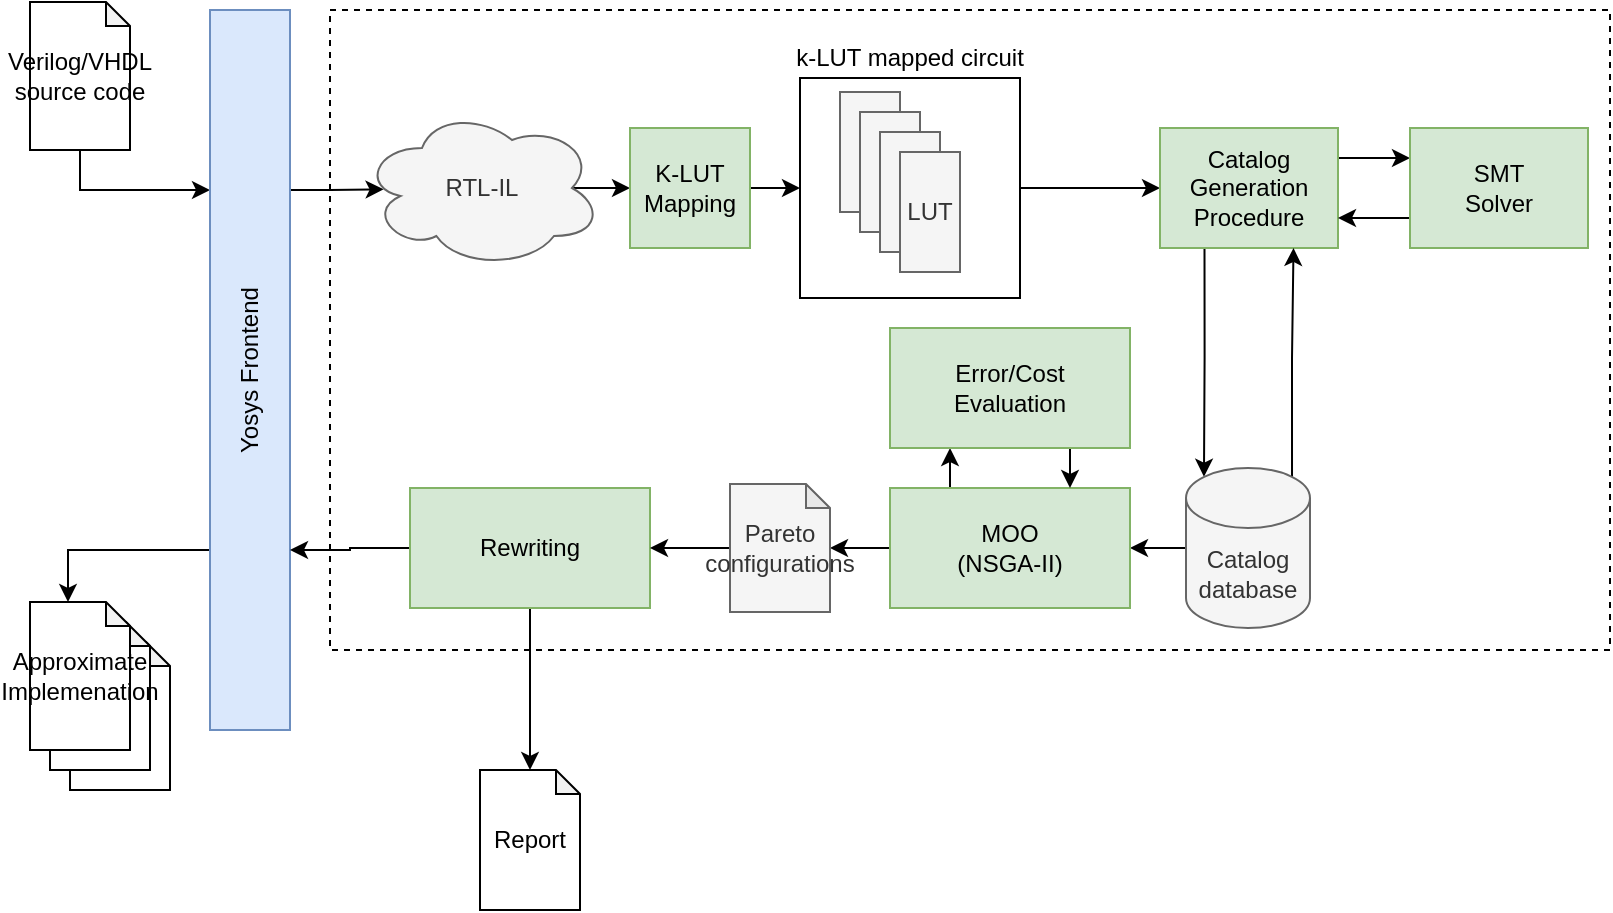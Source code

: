 <mxfile version="14.8.5" type="device"><diagram id="5FeCFUO3v3l09DZkPMUC" name="Page-1"><mxGraphModel dx="1185" dy="613" grid="1" gridSize="10" guides="1" tooltips="1" connect="1" arrows="1" fold="1" page="1" pageScale="1" pageWidth="1169" pageHeight="827" math="0" shadow="0"><root><mxCell id="0"/><mxCell id="1" parent="0"/><mxCell id="UlP5iMAtXiWyB8ZmyHxi-58" value="" style="shape=note;whiteSpace=wrap;html=1;backgroundOutline=1;darkOpacity=0.05;size=12;" vertex="1" parent="1"><mxGeometry x="110" y="396" width="50" height="74" as="geometry"/></mxCell><mxCell id="UlP5iMAtXiWyB8ZmyHxi-57" value="" style="shape=note;whiteSpace=wrap;html=1;backgroundOutline=1;darkOpacity=0.05;size=12;" vertex="1" parent="1"><mxGeometry x="100" y="386" width="50" height="74" as="geometry"/></mxCell><mxCell id="UlP5iMAtXiWyB8ZmyHxi-13" value="" style="rounded=0;whiteSpace=wrap;html=1;fillColor=none;" vertex="1" parent="1"><mxGeometry x="475" y="114" width="110" height="110" as="geometry"/></mxCell><mxCell id="UlP5iMAtXiWyB8ZmyHxi-6" style="edgeStyle=orthogonalEdgeStyle;rounded=0;orthogonalLoop=1;jettySize=auto;html=1;entryX=1;entryY=0.75;entryDx=0;entryDy=0;exitX=0.5;exitY=1;exitDx=0;exitDy=0;exitPerimeter=0;" edge="1" parent="1" source="UlP5iMAtXiWyB8ZmyHxi-2" target="UlP5iMAtXiWyB8ZmyHxi-3"><mxGeometry relative="1" as="geometry"/></mxCell><mxCell id="UlP5iMAtXiWyB8ZmyHxi-2" value="Verilog/VHDL&lt;br&gt;source code" style="shape=note;whiteSpace=wrap;html=1;backgroundOutline=1;darkOpacity=0.05;size=12;" vertex="1" parent="1"><mxGeometry x="90" y="76" width="50" height="74" as="geometry"/></mxCell><mxCell id="UlP5iMAtXiWyB8ZmyHxi-5" style="edgeStyle=orthogonalEdgeStyle;rounded=0;orthogonalLoop=1;jettySize=auto;html=1;exitX=0;exitY=0.75;exitDx=0;exitDy=0;entryX=0.09;entryY=0.508;entryDx=0;entryDy=0;entryPerimeter=0;" edge="1" parent="1" source="UlP5iMAtXiWyB8ZmyHxi-3" target="UlP5iMAtXiWyB8ZmyHxi-4"><mxGeometry relative="1" as="geometry"><mxPoint x="260" y="160.0" as="sourcePoint"/><mxPoint x="310" y="170" as="targetPoint"/></mxGeometry></mxCell><mxCell id="UlP5iMAtXiWyB8ZmyHxi-32" style="edgeStyle=orthogonalEdgeStyle;rounded=0;orthogonalLoop=1;jettySize=auto;html=1;exitX=1;exitY=0.25;exitDx=0;exitDy=0;entryX=0;entryY=0;entryDx=19;entryDy=0;entryPerimeter=0;" edge="1" parent="1" source="UlP5iMAtXiWyB8ZmyHxi-3" target="UlP5iMAtXiWyB8ZmyHxi-54"><mxGeometry relative="1" as="geometry"><mxPoint x="130" y="350" as="targetPoint"/></mxGeometry></mxCell><mxCell id="UlP5iMAtXiWyB8ZmyHxi-3" value="Yosys Frontend" style="rounded=0;whiteSpace=wrap;html=1;direction=west;horizontal=0;fillColor=#dae8fc;strokeColor=#6c8ebf;" vertex="1" parent="1"><mxGeometry x="180" y="80" width="40" height="360" as="geometry"/></mxCell><mxCell id="UlP5iMAtXiWyB8ZmyHxi-8" style="edgeStyle=orthogonalEdgeStyle;rounded=0;orthogonalLoop=1;jettySize=auto;html=1;exitX=0.875;exitY=0.5;exitDx=0;exitDy=0;exitPerimeter=0;entryX=0;entryY=0.5;entryDx=0;entryDy=0;" edge="1" parent="1" source="UlP5iMAtXiWyB8ZmyHxi-4" target="UlP5iMAtXiWyB8ZmyHxi-7"><mxGeometry relative="1" as="geometry"/></mxCell><mxCell id="UlP5iMAtXiWyB8ZmyHxi-4" value="RTL-IL" style="ellipse;shape=cloud;whiteSpace=wrap;html=1;fillColor=#f5f5f5;strokeColor=#666666;fontColor=#333333;" vertex="1" parent="1"><mxGeometry x="256" y="129" width="120" height="80" as="geometry"/></mxCell><mxCell id="UlP5iMAtXiWyB8ZmyHxi-15" style="edgeStyle=orthogonalEdgeStyle;rounded=0;orthogonalLoop=1;jettySize=auto;html=1;exitX=1;exitY=0.5;exitDx=0;exitDy=0;entryX=0;entryY=0.5;entryDx=0;entryDy=0;" edge="1" parent="1" source="UlP5iMAtXiWyB8ZmyHxi-7" target="UlP5iMAtXiWyB8ZmyHxi-13"><mxGeometry relative="1" as="geometry"/></mxCell><mxCell id="UlP5iMAtXiWyB8ZmyHxi-7" value="K-LUT&lt;br&gt;Mapping" style="rounded=0;whiteSpace=wrap;html=1;fillColor=#d5e8d4;strokeColor=#82b366;" vertex="1" parent="1"><mxGeometry x="390" y="139" width="60" height="60" as="geometry"/></mxCell><mxCell id="UlP5iMAtXiWyB8ZmyHxi-9" value="" style="rounded=0;whiteSpace=wrap;html=1;fillColor=#f5f5f5;strokeColor=#666666;fontColor=#333333;" vertex="1" parent="1"><mxGeometry x="495" y="121" width="30" height="60" as="geometry"/></mxCell><mxCell id="UlP5iMAtXiWyB8ZmyHxi-10" value="" style="rounded=0;whiteSpace=wrap;html=1;fillColor=#f5f5f5;strokeColor=#666666;fontColor=#333333;" vertex="1" parent="1"><mxGeometry x="505" y="131" width="30" height="60" as="geometry"/></mxCell><mxCell id="UlP5iMAtXiWyB8ZmyHxi-11" value="" style="rounded=0;whiteSpace=wrap;html=1;fillColor=#f5f5f5;strokeColor=#666666;fontColor=#333333;" vertex="1" parent="1"><mxGeometry x="515" y="141" width="30" height="60" as="geometry"/></mxCell><mxCell id="UlP5iMAtXiWyB8ZmyHxi-12" value="LUT" style="rounded=0;whiteSpace=wrap;html=1;fillColor=#f5f5f5;strokeColor=#666666;fontColor=#333333;" vertex="1" parent="1"><mxGeometry x="525" y="151" width="30" height="60" as="geometry"/></mxCell><mxCell id="UlP5iMAtXiWyB8ZmyHxi-27" style="edgeStyle=orthogonalEdgeStyle;rounded=0;orthogonalLoop=1;jettySize=auto;html=1;exitX=1;exitY=0.5;exitDx=0;exitDy=0;entryX=0;entryY=0.5;entryDx=0;entryDy=0;" edge="1" parent="1" source="UlP5iMAtXiWyB8ZmyHxi-13" target="UlP5iMAtXiWyB8ZmyHxi-16"><mxGeometry relative="1" as="geometry"/></mxCell><mxCell id="UlP5iMAtXiWyB8ZmyHxi-14" value="k-LUT mapped circuit" style="text;html=1;strokeColor=none;fillColor=none;align=center;verticalAlign=middle;whiteSpace=wrap;rounded=0;" vertex="1" parent="1"><mxGeometry x="460" y="94" width="140" height="20" as="geometry"/></mxCell><mxCell id="UlP5iMAtXiWyB8ZmyHxi-38" style="edgeStyle=orthogonalEdgeStyle;rounded=0;orthogonalLoop=1;jettySize=auto;html=1;exitX=0.25;exitY=1;exitDx=0;exitDy=0;entryX=0.145;entryY=0;entryDx=0;entryDy=4.35;entryPerimeter=0;" edge="1" parent="1" source="UlP5iMAtXiWyB8ZmyHxi-16" target="UlP5iMAtXiWyB8ZmyHxi-17"><mxGeometry relative="1" as="geometry"/></mxCell><mxCell id="UlP5iMAtXiWyB8ZmyHxi-40" style="edgeStyle=orthogonalEdgeStyle;rounded=0;orthogonalLoop=1;jettySize=auto;html=1;exitX=1;exitY=0.25;exitDx=0;exitDy=0;entryX=0;entryY=0.25;entryDx=0;entryDy=0;" edge="1" parent="1" source="UlP5iMAtXiWyB8ZmyHxi-16" target="UlP5iMAtXiWyB8ZmyHxi-22"><mxGeometry relative="1" as="geometry"/></mxCell><mxCell id="UlP5iMAtXiWyB8ZmyHxi-16" value="Catalog Generation&lt;br&gt;Procedure" style="rounded=0;whiteSpace=wrap;html=1;fillColor=#d5e8d4;strokeColor=#82b366;" vertex="1" parent="1"><mxGeometry x="655" y="139" width="89" height="60" as="geometry"/></mxCell><mxCell id="UlP5iMAtXiWyB8ZmyHxi-39" style="edgeStyle=orthogonalEdgeStyle;rounded=0;orthogonalLoop=1;jettySize=auto;html=1;exitX=0.855;exitY=0;exitDx=0;exitDy=4.35;exitPerimeter=0;entryX=0.75;entryY=1;entryDx=0;entryDy=0;" edge="1" parent="1" source="UlP5iMAtXiWyB8ZmyHxi-17" target="UlP5iMAtXiWyB8ZmyHxi-16"><mxGeometry relative="1" as="geometry"/></mxCell><mxCell id="UlP5iMAtXiWyB8ZmyHxi-42" style="edgeStyle=orthogonalEdgeStyle;rounded=0;orthogonalLoop=1;jettySize=auto;html=1;exitX=0;exitY=0.5;exitDx=0;exitDy=0;exitPerimeter=0;entryX=1;entryY=0.5;entryDx=0;entryDy=0;" edge="1" parent="1" source="UlP5iMAtXiWyB8ZmyHxi-17" target="UlP5iMAtXiWyB8ZmyHxi-33"><mxGeometry relative="1" as="geometry"/></mxCell><mxCell id="UlP5iMAtXiWyB8ZmyHxi-17" value="Catalog database" style="shape=cylinder3;whiteSpace=wrap;html=1;boundedLbl=1;backgroundOutline=1;size=15;fillColor=#f5f5f5;strokeColor=#666666;fontColor=#333333;" vertex="1" parent="1"><mxGeometry x="668" y="309" width="62" height="80" as="geometry"/></mxCell><mxCell id="UlP5iMAtXiWyB8ZmyHxi-41" style="edgeStyle=orthogonalEdgeStyle;rounded=0;orthogonalLoop=1;jettySize=auto;html=1;exitX=0;exitY=0.75;exitDx=0;exitDy=0;entryX=1;entryY=0.75;entryDx=0;entryDy=0;" edge="1" parent="1" source="UlP5iMAtXiWyB8ZmyHxi-22" target="UlP5iMAtXiWyB8ZmyHxi-16"><mxGeometry relative="1" as="geometry"/></mxCell><mxCell id="UlP5iMAtXiWyB8ZmyHxi-22" value="SMT&lt;br&gt;Solver" style="rounded=0;whiteSpace=wrap;html=1;fillColor=#d5e8d4;strokeColor=#82b366;" vertex="1" parent="1"><mxGeometry x="780" y="139" width="89" height="60" as="geometry"/></mxCell><mxCell id="UlP5iMAtXiWyB8ZmyHxi-44" style="edgeStyle=orthogonalEdgeStyle;rounded=0;orthogonalLoop=1;jettySize=auto;html=1;exitX=0;exitY=0.5;exitDx=0;exitDy=0;entryX=1;entryY=0.492;entryDx=0;entryDy=0;entryPerimeter=0;" edge="1" parent="1" source="UlP5iMAtXiWyB8ZmyHxi-33" target="UlP5iMAtXiWyB8ZmyHxi-43"><mxGeometry relative="1" as="geometry"/></mxCell><mxCell id="UlP5iMAtXiWyB8ZmyHxi-53" style="edgeStyle=orthogonalEdgeStyle;rounded=0;orthogonalLoop=1;jettySize=auto;html=1;exitX=0.25;exitY=0;exitDx=0;exitDy=0;entryX=0.25;entryY=1;entryDx=0;entryDy=0;" edge="1" parent="1" source="UlP5iMAtXiWyB8ZmyHxi-33" target="UlP5iMAtXiWyB8ZmyHxi-46"><mxGeometry relative="1" as="geometry"/></mxCell><mxCell id="UlP5iMAtXiWyB8ZmyHxi-33" value="MOO&lt;br&gt;(NSGA-II)" style="rounded=0;whiteSpace=wrap;html=1;fillColor=#d5e8d4;strokeColor=#82b366;" vertex="1" parent="1"><mxGeometry x="520" y="319" width="120" height="60" as="geometry"/></mxCell><mxCell id="UlP5iMAtXiWyB8ZmyHxi-37" style="edgeStyle=orthogonalEdgeStyle;rounded=0;orthogonalLoop=1;jettySize=auto;html=1;exitX=0;exitY=0.5;exitDx=0;exitDy=0;entryX=0;entryY=0.25;entryDx=0;entryDy=0;" edge="1" parent="1" source="UlP5iMAtXiWyB8ZmyHxi-35" target="UlP5iMAtXiWyB8ZmyHxi-3"><mxGeometry relative="1" as="geometry"><mxPoint x="260" y="320" as="targetPoint"/></mxGeometry></mxCell><mxCell id="UlP5iMAtXiWyB8ZmyHxi-50" style="edgeStyle=orthogonalEdgeStyle;rounded=0;orthogonalLoop=1;jettySize=auto;html=1;exitX=0.5;exitY=1;exitDx=0;exitDy=0;entryX=0.5;entryY=0;entryDx=0;entryDy=0;entryPerimeter=0;" edge="1" parent="1" source="UlP5iMAtXiWyB8ZmyHxi-35" target="UlP5iMAtXiWyB8ZmyHxi-49"><mxGeometry relative="1" as="geometry"/></mxCell><mxCell id="UlP5iMAtXiWyB8ZmyHxi-35" value="Rewriting" style="rounded=0;whiteSpace=wrap;html=1;fillColor=#d5e8d4;strokeColor=#82b366;" vertex="1" parent="1"><mxGeometry x="280" y="319" width="120" height="60" as="geometry"/></mxCell><mxCell id="UlP5iMAtXiWyB8ZmyHxi-45" style="edgeStyle=orthogonalEdgeStyle;rounded=0;orthogonalLoop=1;jettySize=auto;html=1;exitX=0;exitY=0.5;exitDx=0;exitDy=0;exitPerimeter=0;entryX=1;entryY=0.5;entryDx=0;entryDy=0;" edge="1" parent="1" source="UlP5iMAtXiWyB8ZmyHxi-43" target="UlP5iMAtXiWyB8ZmyHxi-35"><mxGeometry relative="1" as="geometry"/></mxCell><mxCell id="UlP5iMAtXiWyB8ZmyHxi-43" value="Pareto&lt;br&gt;configurations" style="shape=note;whiteSpace=wrap;html=1;backgroundOutline=1;darkOpacity=0.05;size=12;fillColor=#f5f5f5;strokeColor=#666666;fontColor=#333333;" vertex="1" parent="1"><mxGeometry x="440" y="317" width="50" height="64" as="geometry"/></mxCell><mxCell id="UlP5iMAtXiWyB8ZmyHxi-52" style="edgeStyle=orthogonalEdgeStyle;rounded=0;orthogonalLoop=1;jettySize=auto;html=1;exitX=0.75;exitY=1;exitDx=0;exitDy=0;entryX=0.75;entryY=0;entryDx=0;entryDy=0;" edge="1" parent="1" source="UlP5iMAtXiWyB8ZmyHxi-46" target="UlP5iMAtXiWyB8ZmyHxi-33"><mxGeometry relative="1" as="geometry"/></mxCell><mxCell id="UlP5iMAtXiWyB8ZmyHxi-46" value="Error/Cost&lt;br&gt;Evaluation" style="rounded=0;whiteSpace=wrap;html=1;fillColor=#d5e8d4;strokeColor=#82b366;" vertex="1" parent="1"><mxGeometry x="520" y="239" width="120" height="60" as="geometry"/></mxCell><mxCell id="UlP5iMAtXiWyB8ZmyHxi-49" value="Report" style="shape=note;whiteSpace=wrap;html=1;backgroundOutline=1;darkOpacity=0.05;size=12;" vertex="1" parent="1"><mxGeometry x="315" y="460" width="50" height="70" as="geometry"/></mxCell><mxCell id="UlP5iMAtXiWyB8ZmyHxi-51" value="" style="rounded=0;whiteSpace=wrap;html=1;fillColor=none;dashed=1;" vertex="1" parent="1"><mxGeometry x="240" y="80" width="640" height="320" as="geometry"/></mxCell><mxCell id="UlP5iMAtXiWyB8ZmyHxi-54" value="Approximate&lt;br&gt;Implemenation" style="shape=note;whiteSpace=wrap;html=1;backgroundOutline=1;darkOpacity=0.05;size=12;" vertex="1" parent="1"><mxGeometry x="90" y="376" width="50" height="74" as="geometry"/></mxCell></root></mxGraphModel></diagram></mxfile>